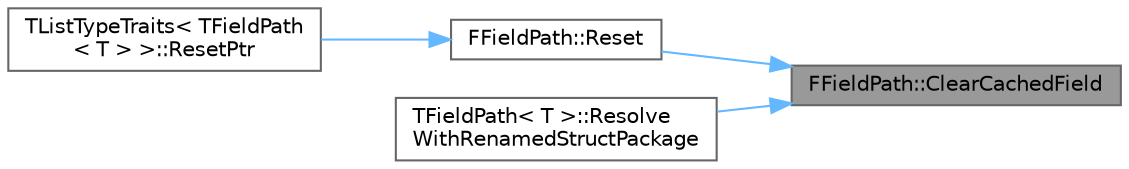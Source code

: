 digraph "FFieldPath::ClearCachedField"
{
 // INTERACTIVE_SVG=YES
 // LATEX_PDF_SIZE
  bgcolor="transparent";
  edge [fontname=Helvetica,fontsize=10,labelfontname=Helvetica,labelfontsize=10];
  node [fontname=Helvetica,fontsize=10,shape=box,height=0.2,width=0.4];
  rankdir="RL";
  Node1 [id="Node000001",label="FFieldPath::ClearCachedField",height=0.2,width=0.4,color="gray40", fillcolor="grey60", style="filled", fontcolor="black",tooltip="Clears the cached value so that the next time Get() is called, it will be resolved again."];
  Node1 -> Node2 [id="edge1_Node000001_Node000002",dir="back",color="steelblue1",style="solid",tooltip=" "];
  Node2 [id="Node000002",label="FFieldPath::Reset",height=0.2,width=0.4,color="grey40", fillcolor="white", style="filled",URL="$d7/d92/structFFieldPath.html#a085cc79ee07b74d1cacfc2a0d5132eed",tooltip="Reset the weak pointer back to the NULL state."];
  Node2 -> Node3 [id="edge2_Node000002_Node000003",dir="back",color="steelblue1",style="solid",tooltip=" "];
  Node3 [id="Node000003",label="TListTypeTraits\< TFieldPath\l\< T \> \>::ResetPtr",height=0.2,width=0.4,color="grey40", fillcolor="white", style="filled",URL="$de/de5/structTListTypeTraits_3_01TFieldPath_3_01T_01_4_01_4.html#ab8b833f7e64f4b96153b6d42361991c5",tooltip=" "];
  Node1 -> Node4 [id="edge3_Node000001_Node000004",dir="back",color="steelblue1",style="solid",tooltip=" "];
  Node4 [id="Node000004",label="TFieldPath\< T \>::Resolve\lWithRenamedStructPackage",height=0.2,width=0.4,color="grey40", fillcolor="white", style="filled",URL="$d9/d14/structTFieldPath.html#a4c16811c906f38b998eadb64f3eae90a",tooltip=" "];
}
